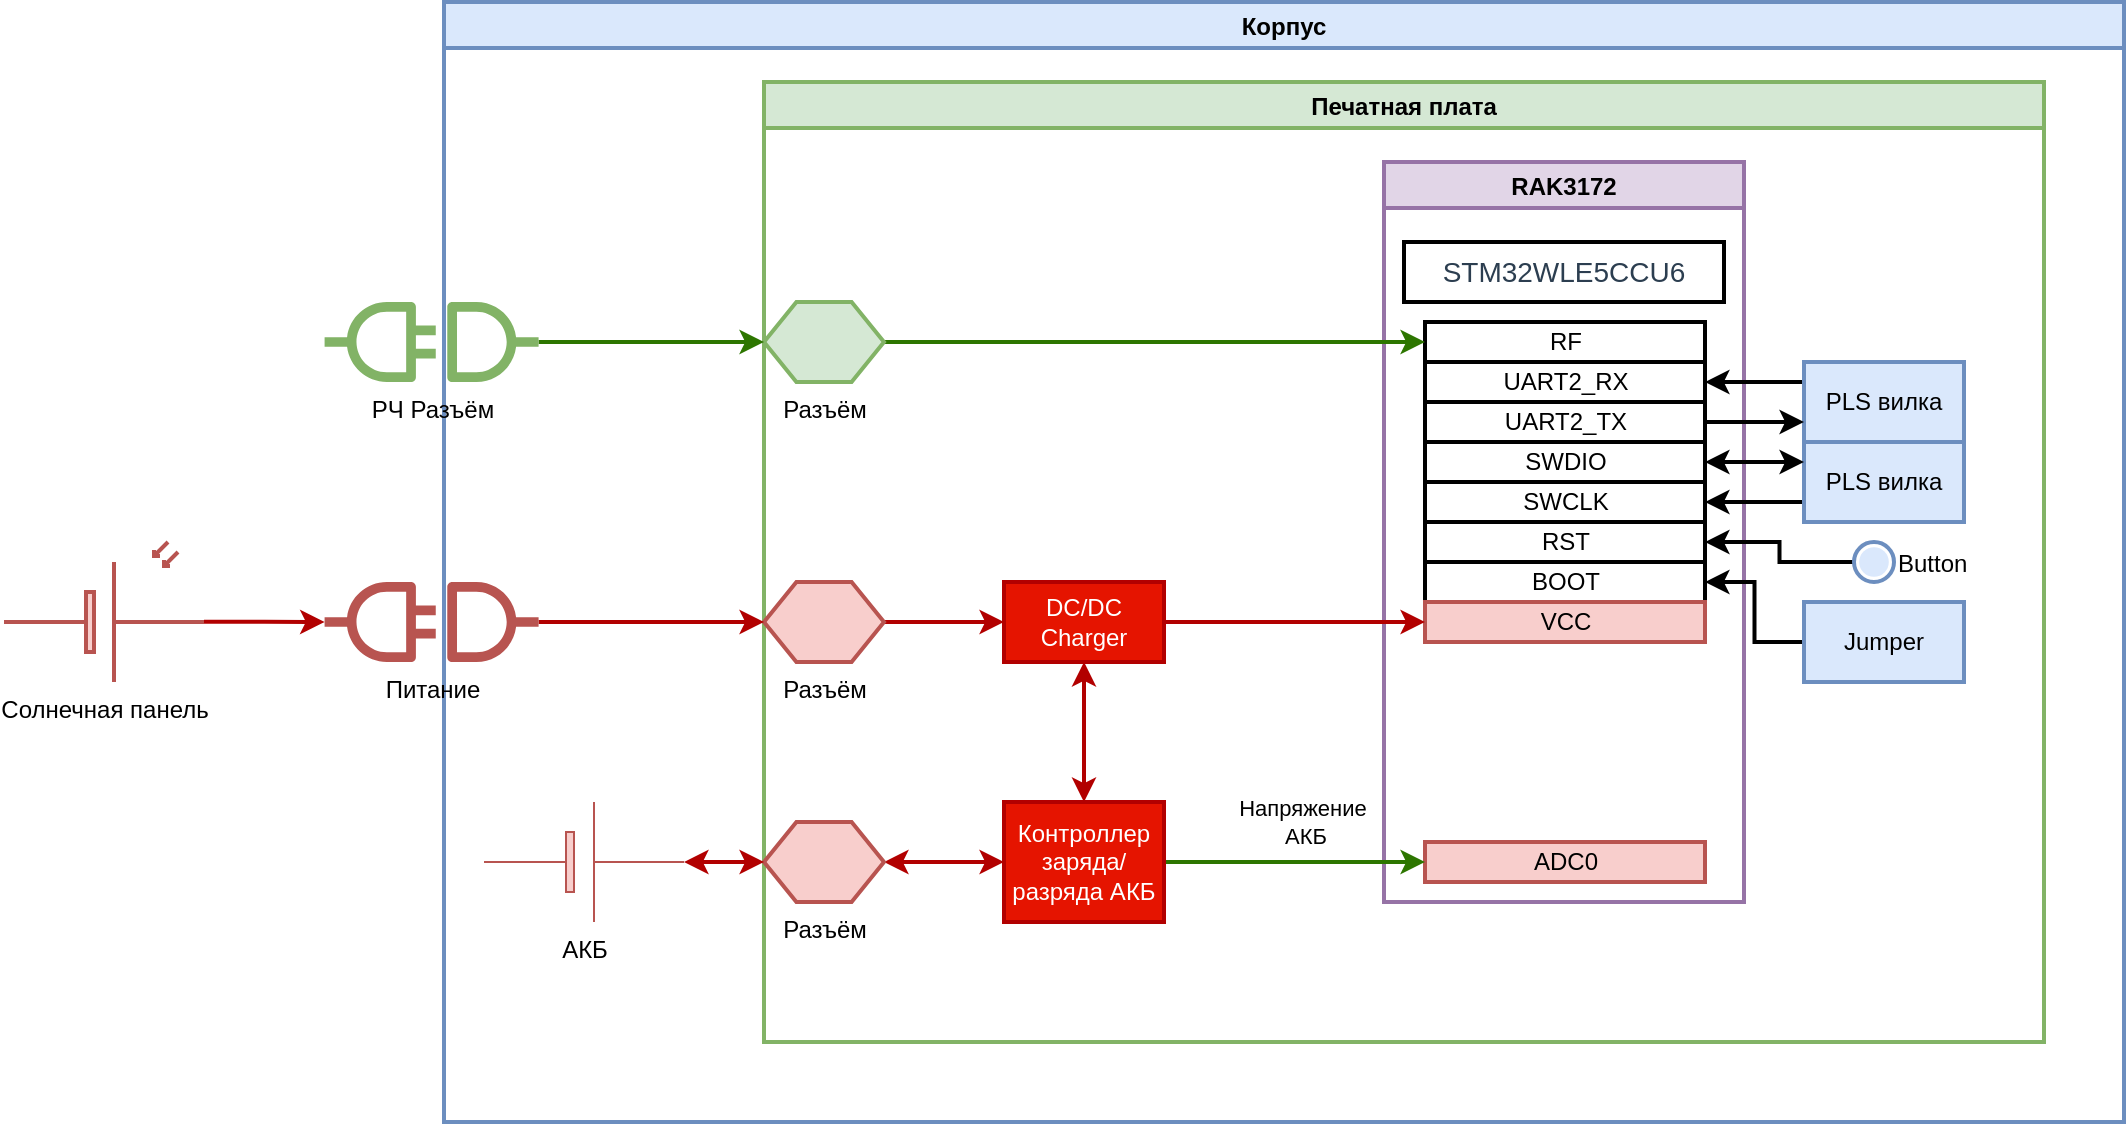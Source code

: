 <mxfile version="16.4.0" type="device"><diagram id="ST4qBeDt-Ng5QBbWRWCd" name="Страница 1"><mxGraphModel dx="2714" dy="1180" grid="1" gridSize="10" guides="1" tooltips="1" connect="1" arrows="1" fold="1" page="1" pageScale="1" pageWidth="827" pageHeight="1169" math="0" shadow="0"><root><mxCell id="0"/><mxCell id="1" parent="0"/><mxCell id="yms7oquU-CmWAtz2EIlb-2" value="Корпус" style="swimlane;fillColor=#dae8fc;strokeColor=#6c8ebf;strokeWidth=2;" parent="1" vertex="1"><mxGeometry x="80" y="40" width="840" height="560" as="geometry"/></mxCell><mxCell id="yms7oquU-CmWAtz2EIlb-3" value="Печатная плата" style="swimlane;fillColor=#d5e8d4;strokeColor=#82b366;strokeWidth=2;" parent="yms7oquU-CmWAtz2EIlb-2" vertex="1"><mxGeometry x="160" y="40" width="640" height="480" as="geometry"/></mxCell><mxCell id="yms7oquU-CmWAtz2EIlb-10" value="RAK3172" style="swimlane;strokeWidth=2;fillColor=#e1d5e7;strokeColor=#9673a6;" parent="yms7oquU-CmWAtz2EIlb-3" vertex="1"><mxGeometry x="310" y="40" width="180" height="370" as="geometry"/></mxCell><mxCell id="yms7oquU-CmWAtz2EIlb-11" value="RF" style="rounded=0;whiteSpace=wrap;html=1;strokeWidth=2;" parent="yms7oquU-CmWAtz2EIlb-10" vertex="1"><mxGeometry x="20.5" y="80" width="140" height="20" as="geometry"/></mxCell><mxCell id="yms7oquU-CmWAtz2EIlb-12" value="UART2_RX" style="rounded=0;whiteSpace=wrap;html=1;strokeWidth=2;" parent="yms7oquU-CmWAtz2EIlb-10" vertex="1"><mxGeometry x="20.5" y="100" width="140" height="20" as="geometry"/></mxCell><mxCell id="yms7oquU-CmWAtz2EIlb-13" value="SWCLK" style="rounded=0;whiteSpace=wrap;html=1;strokeWidth=2;" parent="yms7oquU-CmWAtz2EIlb-10" vertex="1"><mxGeometry x="20.5" y="160" width="140" height="20" as="geometry"/></mxCell><mxCell id="yms7oquU-CmWAtz2EIlb-14" value="RST" style="rounded=0;whiteSpace=wrap;html=1;strokeWidth=2;" parent="yms7oquU-CmWAtz2EIlb-10" vertex="1"><mxGeometry x="20.5" y="180" width="140" height="20" as="geometry"/></mxCell><mxCell id="yms7oquU-CmWAtz2EIlb-15" value="SWDIO" style="rounded=0;whiteSpace=wrap;html=1;strokeWidth=2;" parent="yms7oquU-CmWAtz2EIlb-10" vertex="1"><mxGeometry x="20.5" y="140" width="140" height="20" as="geometry"/></mxCell><mxCell id="yms7oquU-CmWAtz2EIlb-16" value="UART2_TX" style="rounded=0;whiteSpace=wrap;html=1;strokeWidth=2;" parent="yms7oquU-CmWAtz2EIlb-10" vertex="1"><mxGeometry x="20.5" y="120" width="140" height="20" as="geometry"/></mxCell><mxCell id="yms7oquU-CmWAtz2EIlb-17" value="BOOT" style="rounded=0;whiteSpace=wrap;html=1;strokeWidth=2;" parent="yms7oquU-CmWAtz2EIlb-10" vertex="1"><mxGeometry x="20.5" y="200" width="140" height="20" as="geometry"/></mxCell><mxCell id="yms7oquU-CmWAtz2EIlb-18" value="&lt;span style=&quot;color: rgb(44 , 62 , 80) ; font-family: , &amp;#34;blinkmacsystemfont&amp;#34; , &amp;#34;segoe ui&amp;#34; , &amp;#34;roboto&amp;#34; , &amp;#34;oxygen&amp;#34; , &amp;#34;ubuntu&amp;#34; , &amp;#34;cantarell&amp;#34; , &amp;#34;fira sans&amp;#34; , &amp;#34;droid sans&amp;#34; , &amp;#34;helvetica neue&amp;#34; , sans-serif ; font-size: 14px ; text-align: left ; background-color: rgb(255 , 255 , 255)&quot;&gt;STM32WLE5CCU6&lt;/span&gt;" style="rounded=0;whiteSpace=wrap;html=1;strokeWidth=2;" parent="yms7oquU-CmWAtz2EIlb-10" vertex="1"><mxGeometry x="10" y="40" width="160" height="30" as="geometry"/></mxCell><mxCell id="yms7oquU-CmWAtz2EIlb-31" value="VCC" style="rounded=0;whiteSpace=wrap;html=1;strokeWidth=2;fillColor=#f8cecc;strokeColor=#b85450;" parent="yms7oquU-CmWAtz2EIlb-10" vertex="1"><mxGeometry x="20.5" y="220" width="140" height="20" as="geometry"/></mxCell><mxCell id="KwHlJp1uGBDTBxfPGgGJ-23" value="ADC0" style="rounded=0;whiteSpace=wrap;html=1;strokeWidth=2;fillColor=#f8cecc;strokeColor=#b85450;" vertex="1" parent="yms7oquU-CmWAtz2EIlb-10"><mxGeometry x="20.5" y="340" width="140" height="20" as="geometry"/></mxCell><mxCell id="yms7oquU-CmWAtz2EIlb-20" style="edgeStyle=orthogonalEdgeStyle;rounded=0;orthogonalLoop=1;jettySize=auto;html=1;exitX=0;exitY=0.25;exitDx=0;exitDy=0;entryX=1;entryY=0.5;entryDx=0;entryDy=0;strokeWidth=2;" parent="yms7oquU-CmWAtz2EIlb-3" source="yms7oquU-CmWAtz2EIlb-19" target="yms7oquU-CmWAtz2EIlb-12" edge="1"><mxGeometry relative="1" as="geometry"/></mxCell><mxCell id="yms7oquU-CmWAtz2EIlb-19" value="PLS вилка" style="rounded=0;whiteSpace=wrap;html=1;strokeWidth=2;fillColor=#dae8fc;strokeColor=#6c8ebf;" parent="yms7oquU-CmWAtz2EIlb-3" vertex="1"><mxGeometry x="520" y="140" width="80" height="40" as="geometry"/></mxCell><mxCell id="yms7oquU-CmWAtz2EIlb-21" style="edgeStyle=orthogonalEdgeStyle;rounded=0;orthogonalLoop=1;jettySize=auto;html=1;exitX=1;exitY=0.5;exitDx=0;exitDy=0;entryX=0;entryY=0.75;entryDx=0;entryDy=0;strokeWidth=2;" parent="yms7oquU-CmWAtz2EIlb-3" source="yms7oquU-CmWAtz2EIlb-16" target="yms7oquU-CmWAtz2EIlb-19" edge="1"><mxGeometry relative="1" as="geometry"/></mxCell><mxCell id="yms7oquU-CmWAtz2EIlb-24" style="edgeStyle=orthogonalEdgeStyle;rounded=0;orthogonalLoop=1;jettySize=auto;html=1;exitX=0;exitY=0.75;exitDx=0;exitDy=0;entryX=1;entryY=0.5;entryDx=0;entryDy=0;startArrow=none;startFill=0;strokeWidth=2;" parent="yms7oquU-CmWAtz2EIlb-3" source="yms7oquU-CmWAtz2EIlb-22" target="yms7oquU-CmWAtz2EIlb-13" edge="1"><mxGeometry relative="1" as="geometry"/></mxCell><mxCell id="yms7oquU-CmWAtz2EIlb-22" value="PLS вилка" style="rounded=0;whiteSpace=wrap;html=1;strokeWidth=2;fillColor=#dae8fc;strokeColor=#6c8ebf;" parent="yms7oquU-CmWAtz2EIlb-3" vertex="1"><mxGeometry x="520" y="180" width="80" height="40" as="geometry"/></mxCell><mxCell id="yms7oquU-CmWAtz2EIlb-23" style="edgeStyle=orthogonalEdgeStyle;rounded=0;orthogonalLoop=1;jettySize=auto;html=1;exitX=1;exitY=0.5;exitDx=0;exitDy=0;entryX=0;entryY=0.25;entryDx=0;entryDy=0;startArrow=classic;startFill=1;strokeWidth=2;" parent="yms7oquU-CmWAtz2EIlb-3" source="yms7oquU-CmWAtz2EIlb-15" target="yms7oquU-CmWAtz2EIlb-22" edge="1"><mxGeometry relative="1" as="geometry"/></mxCell><mxCell id="yms7oquU-CmWAtz2EIlb-36" style="edgeStyle=orthogonalEdgeStyle;rounded=0;orthogonalLoop=1;jettySize=auto;html=1;exitX=1;exitY=0.5;exitDx=0;exitDy=0;entryX=0;entryY=0.5;entryDx=0;entryDy=0;startArrow=none;startFill=0;strokeWidth=2;fillColor=#e51400;strokeColor=#B20000;" parent="yms7oquU-CmWAtz2EIlb-3" source="yms7oquU-CmWAtz2EIlb-29" target="yms7oquU-CmWAtz2EIlb-31" edge="1"><mxGeometry relative="1" as="geometry"/></mxCell><mxCell id="yms7oquU-CmWAtz2EIlb-29" value="DC/DC&lt;br&gt;Charger" style="rounded=0;whiteSpace=wrap;html=1;fillColor=#e51400;fontColor=#ffffff;strokeColor=#B20000;strokeWidth=2;" parent="yms7oquU-CmWAtz2EIlb-3" vertex="1"><mxGeometry x="120" y="250" width="80" height="40" as="geometry"/></mxCell><mxCell id="yms7oquU-CmWAtz2EIlb-33" style="edgeStyle=orthogonalEdgeStyle;rounded=0;orthogonalLoop=1;jettySize=auto;html=1;startArrow=none;startFill=0;strokeWidth=2;" parent="yms7oquU-CmWAtz2EIlb-3" source="yms7oquU-CmWAtz2EIlb-32" target="yms7oquU-CmWAtz2EIlb-14" edge="1"><mxGeometry relative="1" as="geometry"/></mxCell><mxCell id="yms7oquU-CmWAtz2EIlb-32" value="Button" style="dashed=0;labelPosition=right;align=left;shape=mxgraph.gmdl.radiobutton;strokeColor=#6c8ebf;fillColor=#dae8fc;strokeWidth=2;aspect=fixed;sketch=0;labelBackgroundColor=#FFFFFF;" parent="yms7oquU-CmWAtz2EIlb-3" vertex="1"><mxGeometry x="545" y="230" width="20" height="20" as="geometry"/></mxCell><mxCell id="yms7oquU-CmWAtz2EIlb-35" style="edgeStyle=orthogonalEdgeStyle;rounded=0;orthogonalLoop=1;jettySize=auto;html=1;exitX=0;exitY=0.5;exitDx=0;exitDy=0;entryX=1;entryY=0.5;entryDx=0;entryDy=0;startArrow=none;startFill=0;strokeWidth=2;" parent="yms7oquU-CmWAtz2EIlb-3" source="yms7oquU-CmWAtz2EIlb-34" target="yms7oquU-CmWAtz2EIlb-17" edge="1"><mxGeometry relative="1" as="geometry"/></mxCell><mxCell id="yms7oquU-CmWAtz2EIlb-34" value="Jumper" style="rounded=0;whiteSpace=wrap;html=1;strokeWidth=2;fillColor=#dae8fc;strokeColor=#6c8ebf;" parent="yms7oquU-CmWAtz2EIlb-3" vertex="1"><mxGeometry x="520" y="260" width="80" height="40" as="geometry"/></mxCell><mxCell id="KwHlJp1uGBDTBxfPGgGJ-8" style="edgeStyle=orthogonalEdgeStyle;rounded=0;orthogonalLoop=1;jettySize=auto;html=1;startArrow=none;startFill=0;strokeWidth=2;exitX=1;exitY=0.5;exitDx=0;exitDy=0;fillColor=#60a917;strokeColor=#2D7600;" edge="1" parent="yms7oquU-CmWAtz2EIlb-3" source="KwHlJp1uGBDTBxfPGgGJ-9" target="yms7oquU-CmWAtz2EIlb-11"><mxGeometry relative="1" as="geometry"><mxPoint x="220" y="130" as="sourcePoint"/></mxGeometry></mxCell><mxCell id="KwHlJp1uGBDTBxfPGgGJ-9" value="Разъём" style="verticalLabelPosition=bottom;verticalAlign=top;html=1;shape=hexagon;perimeter=hexagonPerimeter2;arcSize=6;size=0.27;labelBackgroundColor=none;strokeWidth=2;fillColor=#d5e8d4;strokeColor=#82b366;" vertex="1" parent="yms7oquU-CmWAtz2EIlb-3"><mxGeometry y="110" width="60" height="40" as="geometry"/></mxCell><mxCell id="KwHlJp1uGBDTBxfPGgGJ-14" style="edgeStyle=orthogonalEdgeStyle;rounded=0;orthogonalLoop=1;jettySize=auto;html=1;exitX=1;exitY=0.5;exitDx=0;exitDy=0;entryX=0;entryY=0.5;entryDx=0;entryDy=0;startArrow=none;startFill=0;strokeWidth=2;fillColor=#e51400;strokeColor=#B20000;" edge="1" parent="yms7oquU-CmWAtz2EIlb-3" source="KwHlJp1uGBDTBxfPGgGJ-12" target="yms7oquU-CmWAtz2EIlb-29"><mxGeometry relative="1" as="geometry"/></mxCell><mxCell id="KwHlJp1uGBDTBxfPGgGJ-12" value="Разъём" style="verticalLabelPosition=bottom;verticalAlign=top;html=1;shape=hexagon;perimeter=hexagonPerimeter2;arcSize=6;size=0.27;labelBackgroundColor=none;strokeWidth=2;fillColor=#f8cecc;strokeColor=#b85450;" vertex="1" parent="yms7oquU-CmWAtz2EIlb-3"><mxGeometry y="250" width="60" height="40" as="geometry"/></mxCell><mxCell id="KwHlJp1uGBDTBxfPGgGJ-19" style="edgeStyle=orthogonalEdgeStyle;rounded=0;orthogonalLoop=1;jettySize=auto;html=1;exitX=0;exitY=0.5;exitDx=0;exitDy=0;entryX=1;entryY=0.5;entryDx=0;entryDy=0;startArrow=classic;startFill=1;strokeWidth=2;fillColor=#e51400;strokeColor=#B20000;" edge="1" parent="yms7oquU-CmWAtz2EIlb-3" source="KwHlJp1uGBDTBxfPGgGJ-15" target="KwHlJp1uGBDTBxfPGgGJ-18"><mxGeometry relative="1" as="geometry"/></mxCell><mxCell id="KwHlJp1uGBDTBxfPGgGJ-24" value="Напряжение&lt;br&gt;&amp;nbsp;АКБ" style="edgeStyle=orthogonalEdgeStyle;rounded=0;orthogonalLoop=1;jettySize=auto;html=1;entryX=0;entryY=0.5;entryDx=0;entryDy=0;startArrow=none;startFill=0;strokeWidth=2;fillColor=#60a917;strokeColor=#2D7600;" edge="1" parent="yms7oquU-CmWAtz2EIlb-3" source="KwHlJp1uGBDTBxfPGgGJ-15" target="KwHlJp1uGBDTBxfPGgGJ-23"><mxGeometry x="0.073" y="20" relative="1" as="geometry"><mxPoint x="-1" as="offset"/></mxGeometry></mxCell><mxCell id="KwHlJp1uGBDTBxfPGgGJ-15" value="Контроллер заряда/разряда АКБ" style="rounded=0;whiteSpace=wrap;html=1;labelBackgroundColor=none;strokeWidth=2;fillColor=#e51400;fontColor=#ffffff;strokeColor=#B20000;labelBorderColor=none;" vertex="1" parent="yms7oquU-CmWAtz2EIlb-3"><mxGeometry x="120" y="360" width="80" height="60" as="geometry"/></mxCell><mxCell id="KwHlJp1uGBDTBxfPGgGJ-16" style="edgeStyle=orthogonalEdgeStyle;rounded=0;orthogonalLoop=1;jettySize=auto;html=1;entryX=0.5;entryY=0;entryDx=0;entryDy=0;startArrow=classic;startFill=1;strokeWidth=2;fillColor=#e51400;strokeColor=#B20000;" edge="1" parent="yms7oquU-CmWAtz2EIlb-3" source="yms7oquU-CmWAtz2EIlb-29" target="KwHlJp1uGBDTBxfPGgGJ-15"><mxGeometry relative="1" as="geometry"/></mxCell><mxCell id="KwHlJp1uGBDTBxfPGgGJ-18" value="Разъём" style="verticalLabelPosition=bottom;verticalAlign=top;html=1;shape=hexagon;perimeter=hexagonPerimeter2;arcSize=6;size=0.27;labelBackgroundColor=none;strokeWidth=2;fillColor=#f8cecc;strokeColor=#b85450;" vertex="1" parent="yms7oquU-CmWAtz2EIlb-3"><mxGeometry y="370" width="60" height="40" as="geometry"/></mxCell><mxCell id="KwHlJp1uGBDTBxfPGgGJ-7" style="edgeStyle=orthogonalEdgeStyle;rounded=0;orthogonalLoop=1;jettySize=auto;html=1;startArrow=none;startFill=0;strokeWidth=2;fillColor=#60a917;strokeColor=#2D7600;" edge="1" parent="yms7oquU-CmWAtz2EIlb-2" source="yms7oquU-CmWAtz2EIlb-27" target="KwHlJp1uGBDTBxfPGgGJ-9"><mxGeometry relative="1" as="geometry"><mxPoint x="158.75" y="170" as="targetPoint"/></mxGeometry></mxCell><mxCell id="yms7oquU-CmWAtz2EIlb-27" value="РЧ Разъём" style="sketch=0;outlineConnect=0;fillColor=#82B366;strokeColor=#82B366;dashed=0;verticalLabelPosition=bottom;verticalAlign=top;align=center;html=1;fontSize=12;fontStyle=0;aspect=fixed;pointerEvents=1;shape=mxgraph.aws4.connector;strokeWidth=2;" parent="yms7oquU-CmWAtz2EIlb-2" vertex="1"><mxGeometry x="-60" y="150" width="107.59" height="40" as="geometry"/></mxCell><mxCell id="KwHlJp1uGBDTBxfPGgGJ-13" style="edgeStyle=orthogonalEdgeStyle;rounded=0;orthogonalLoop=1;jettySize=auto;html=1;entryX=0;entryY=0.5;entryDx=0;entryDy=0;startArrow=none;startFill=0;strokeWidth=2;fillColor=#e51400;strokeColor=#B20000;" edge="1" parent="yms7oquU-CmWAtz2EIlb-2" source="yms7oquU-CmWAtz2EIlb-28" target="KwHlJp1uGBDTBxfPGgGJ-12"><mxGeometry relative="1" as="geometry"/></mxCell><mxCell id="yms7oquU-CmWAtz2EIlb-28" value="&lt;span style=&quot;&quot;&gt;Питание&lt;/span&gt;" style="sketch=0;outlineConnect=0;fillColor=#B85450;strokeColor=#B85450;dashed=0;verticalLabelPosition=bottom;verticalAlign=top;align=center;html=1;fontSize=12;fontStyle=0;aspect=fixed;pointerEvents=1;shape=mxgraph.aws4.connector;strokeWidth=2;labelBackgroundColor=none;" parent="yms7oquU-CmWAtz2EIlb-2" vertex="1"><mxGeometry x="-60" y="290" width="107.59" height="40" as="geometry"/></mxCell><mxCell id="KwHlJp1uGBDTBxfPGgGJ-3" value="АКБ" style="verticalLabelPosition=bottom;shadow=0;dashed=0;align=center;fillColor=#f8cecc;html=1;verticalAlign=top;strokeWidth=1;shape=mxgraph.electrical.miscellaneous.monocell_battery;labelBackgroundColor=none;strokeColor=#b85450;" vertex="1" parent="yms7oquU-CmWAtz2EIlb-2"><mxGeometry x="20" y="400" width="100" height="60" as="geometry"/></mxCell><mxCell id="KwHlJp1uGBDTBxfPGgGJ-20" style="edgeStyle=orthogonalEdgeStyle;rounded=0;orthogonalLoop=1;jettySize=auto;html=1;exitX=0;exitY=0.5;exitDx=0;exitDy=0;entryX=1;entryY=0.5;entryDx=0;entryDy=0;entryPerimeter=0;startArrow=classic;startFill=1;strokeWidth=2;fillColor=#e51400;strokeColor=#B20000;" edge="1" parent="yms7oquU-CmWAtz2EIlb-2" source="KwHlJp1uGBDTBxfPGgGJ-18" target="KwHlJp1uGBDTBxfPGgGJ-3"><mxGeometry relative="1" as="geometry"/></mxCell><mxCell id="KwHlJp1uGBDTBxfPGgGJ-2" style="edgeStyle=orthogonalEdgeStyle;rounded=0;orthogonalLoop=1;jettySize=auto;html=1;exitX=1;exitY=0.57;exitDx=0;exitDy=0;exitPerimeter=0;startArrow=none;startFill=0;strokeWidth=2;fillColor=#e51400;strokeColor=#B20000;" edge="1" parent="1" source="KwHlJp1uGBDTBxfPGgGJ-1" target="yms7oquU-CmWAtz2EIlb-28"><mxGeometry relative="1" as="geometry"/></mxCell><mxCell id="KwHlJp1uGBDTBxfPGgGJ-1" value="&lt;span style=&quot;&quot;&gt;Солнечная панель&lt;/span&gt;" style="verticalLabelPosition=bottom;shadow=0;dashed=0;align=center;html=1;verticalAlign=top;shape=mxgraph.electrical.opto_electronics.solar_cell;pointerEvents=1;labelBackgroundColor=none;strokeWidth=2;fillColor=#f8cecc;strokeColor=#b85450;" vertex="1" parent="1"><mxGeometry x="-140" y="310" width="100" height="70" as="geometry"/></mxCell></root></mxGraphModel></diagram></mxfile>